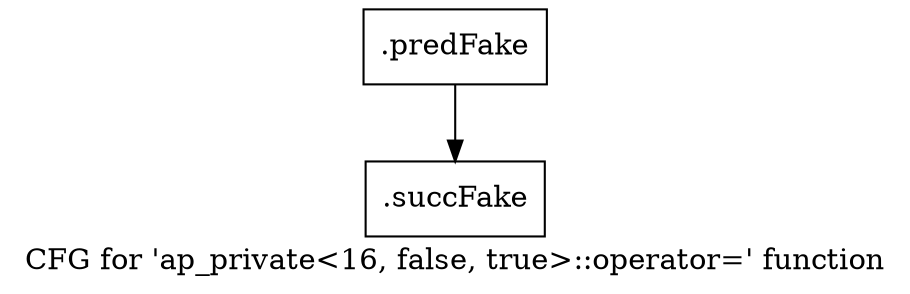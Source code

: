 digraph "CFG for 'ap_private\<16, false, true\>::operator=' function" {
	label="CFG for 'ap_private\<16, false, true\>::operator=' function";

	Node0x5721260 [shape=record,filename="",linenumber="",label="{.predFake}"];
	Node0x5721260 -> Node0x5077b30[ callList="" memoryops="" filename="/mnt/xilinx/Vitis_HLS/2021.2/include/etc/ap_private.h" execusionnum="2"];
	Node0x5077b30 [shape=record,filename="/mnt/xilinx/Vitis_HLS/2021.2/include/etc/ap_private.h",linenumber="1507",label="{.succFake}"];
}
